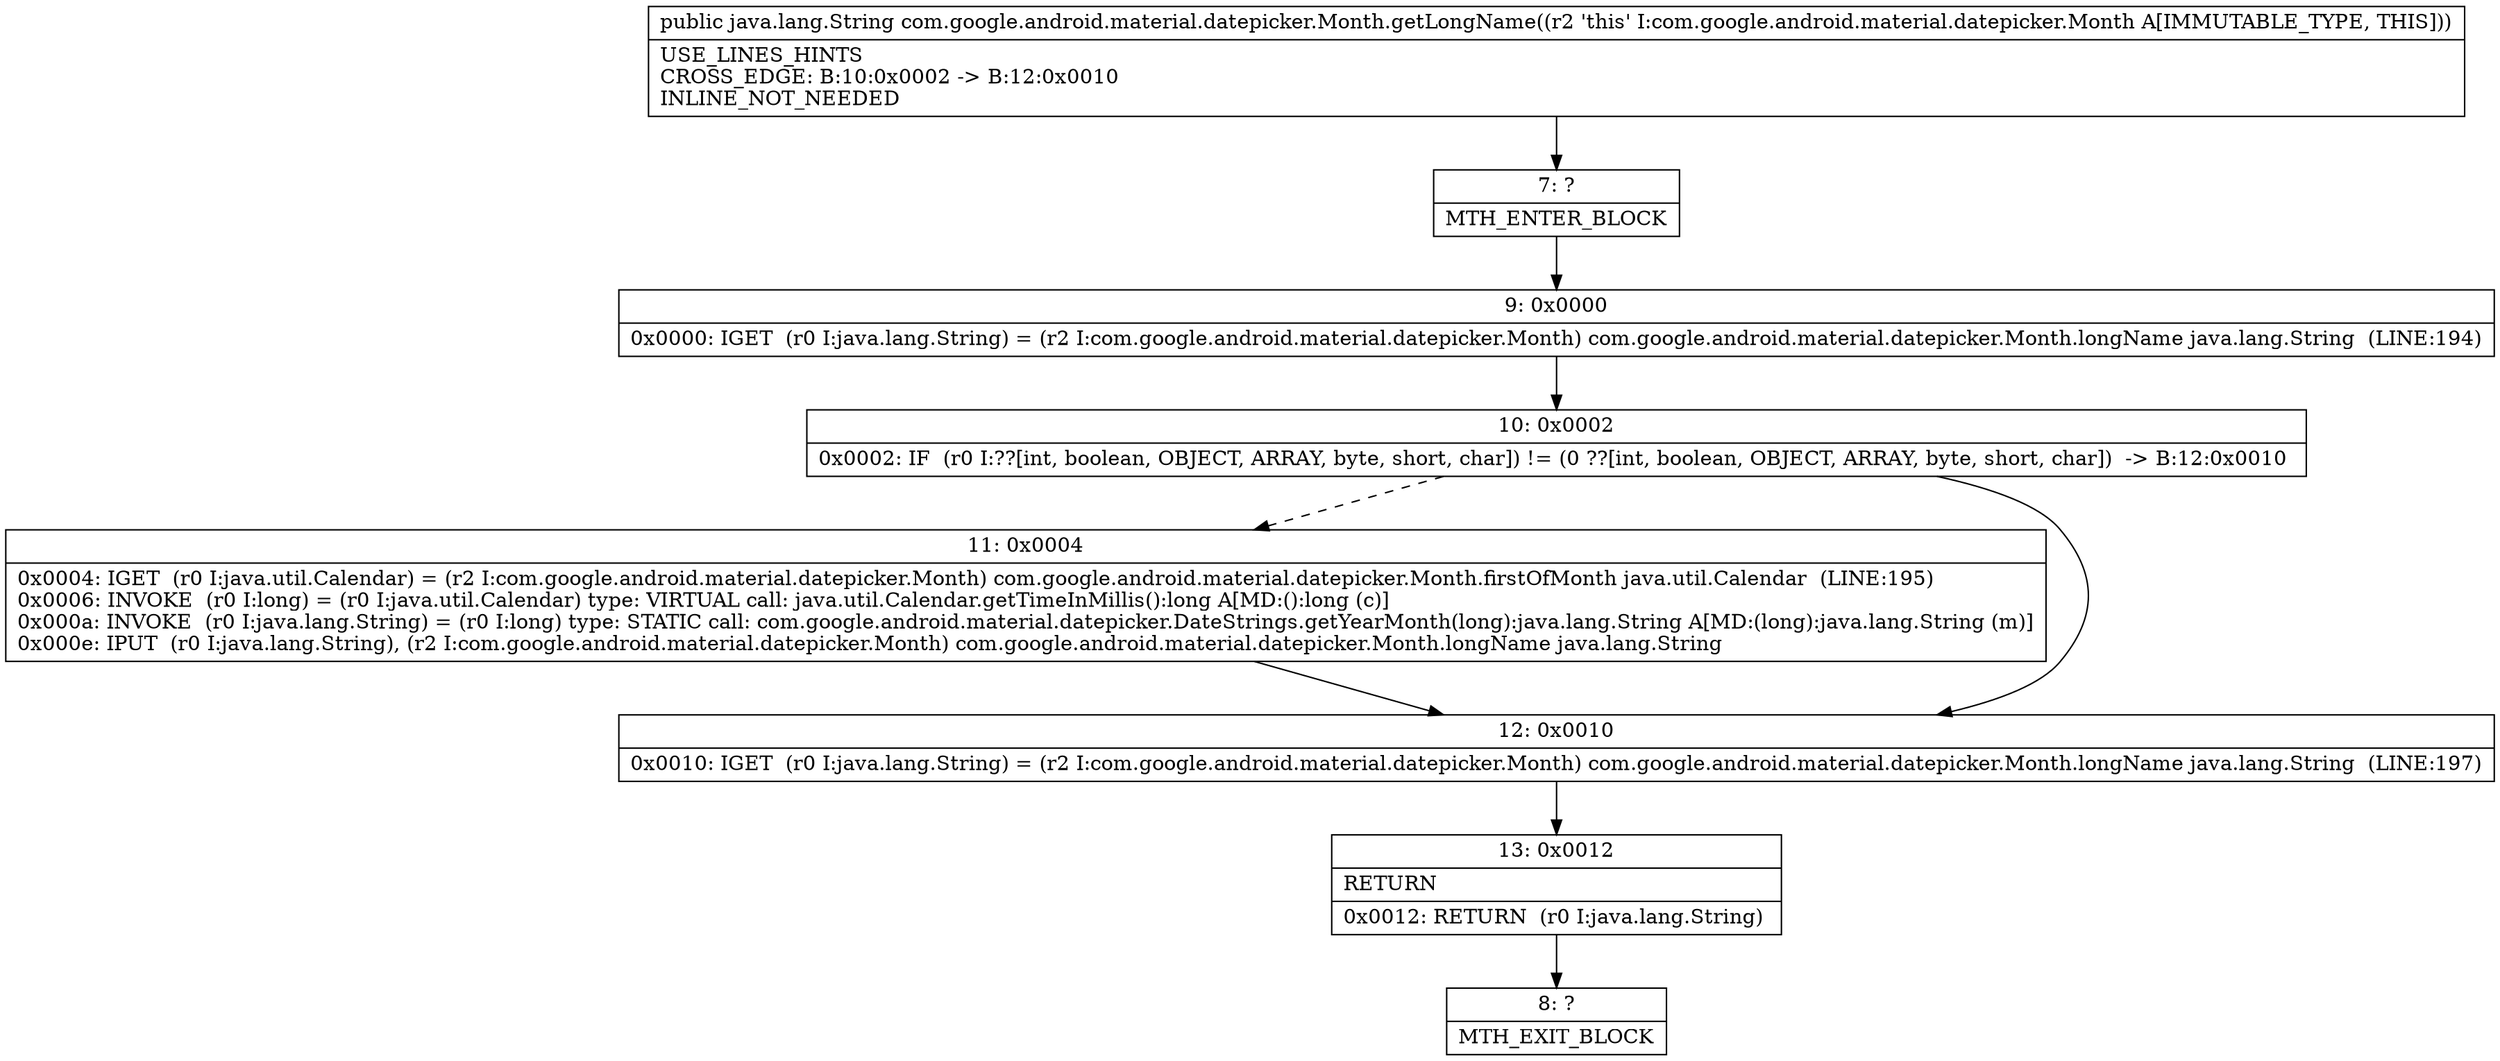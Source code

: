 digraph "CFG forcom.google.android.material.datepicker.Month.getLongName()Ljava\/lang\/String;" {
Node_7 [shape=record,label="{7\:\ ?|MTH_ENTER_BLOCK\l}"];
Node_9 [shape=record,label="{9\:\ 0x0000|0x0000: IGET  (r0 I:java.lang.String) = (r2 I:com.google.android.material.datepicker.Month) com.google.android.material.datepicker.Month.longName java.lang.String  (LINE:194)\l}"];
Node_10 [shape=record,label="{10\:\ 0x0002|0x0002: IF  (r0 I:??[int, boolean, OBJECT, ARRAY, byte, short, char]) != (0 ??[int, boolean, OBJECT, ARRAY, byte, short, char])  \-\> B:12:0x0010 \l}"];
Node_11 [shape=record,label="{11\:\ 0x0004|0x0004: IGET  (r0 I:java.util.Calendar) = (r2 I:com.google.android.material.datepicker.Month) com.google.android.material.datepicker.Month.firstOfMonth java.util.Calendar  (LINE:195)\l0x0006: INVOKE  (r0 I:long) = (r0 I:java.util.Calendar) type: VIRTUAL call: java.util.Calendar.getTimeInMillis():long A[MD:():long (c)]\l0x000a: INVOKE  (r0 I:java.lang.String) = (r0 I:long) type: STATIC call: com.google.android.material.datepicker.DateStrings.getYearMonth(long):java.lang.String A[MD:(long):java.lang.String (m)]\l0x000e: IPUT  (r0 I:java.lang.String), (r2 I:com.google.android.material.datepicker.Month) com.google.android.material.datepicker.Month.longName java.lang.String \l}"];
Node_12 [shape=record,label="{12\:\ 0x0010|0x0010: IGET  (r0 I:java.lang.String) = (r2 I:com.google.android.material.datepicker.Month) com.google.android.material.datepicker.Month.longName java.lang.String  (LINE:197)\l}"];
Node_13 [shape=record,label="{13\:\ 0x0012|RETURN\l|0x0012: RETURN  (r0 I:java.lang.String) \l}"];
Node_8 [shape=record,label="{8\:\ ?|MTH_EXIT_BLOCK\l}"];
MethodNode[shape=record,label="{public java.lang.String com.google.android.material.datepicker.Month.getLongName((r2 'this' I:com.google.android.material.datepicker.Month A[IMMUTABLE_TYPE, THIS]))  | USE_LINES_HINTS\lCROSS_EDGE: B:10:0x0002 \-\> B:12:0x0010\lINLINE_NOT_NEEDED\l}"];
MethodNode -> Node_7;Node_7 -> Node_9;
Node_9 -> Node_10;
Node_10 -> Node_11[style=dashed];
Node_10 -> Node_12;
Node_11 -> Node_12;
Node_12 -> Node_13;
Node_13 -> Node_8;
}

